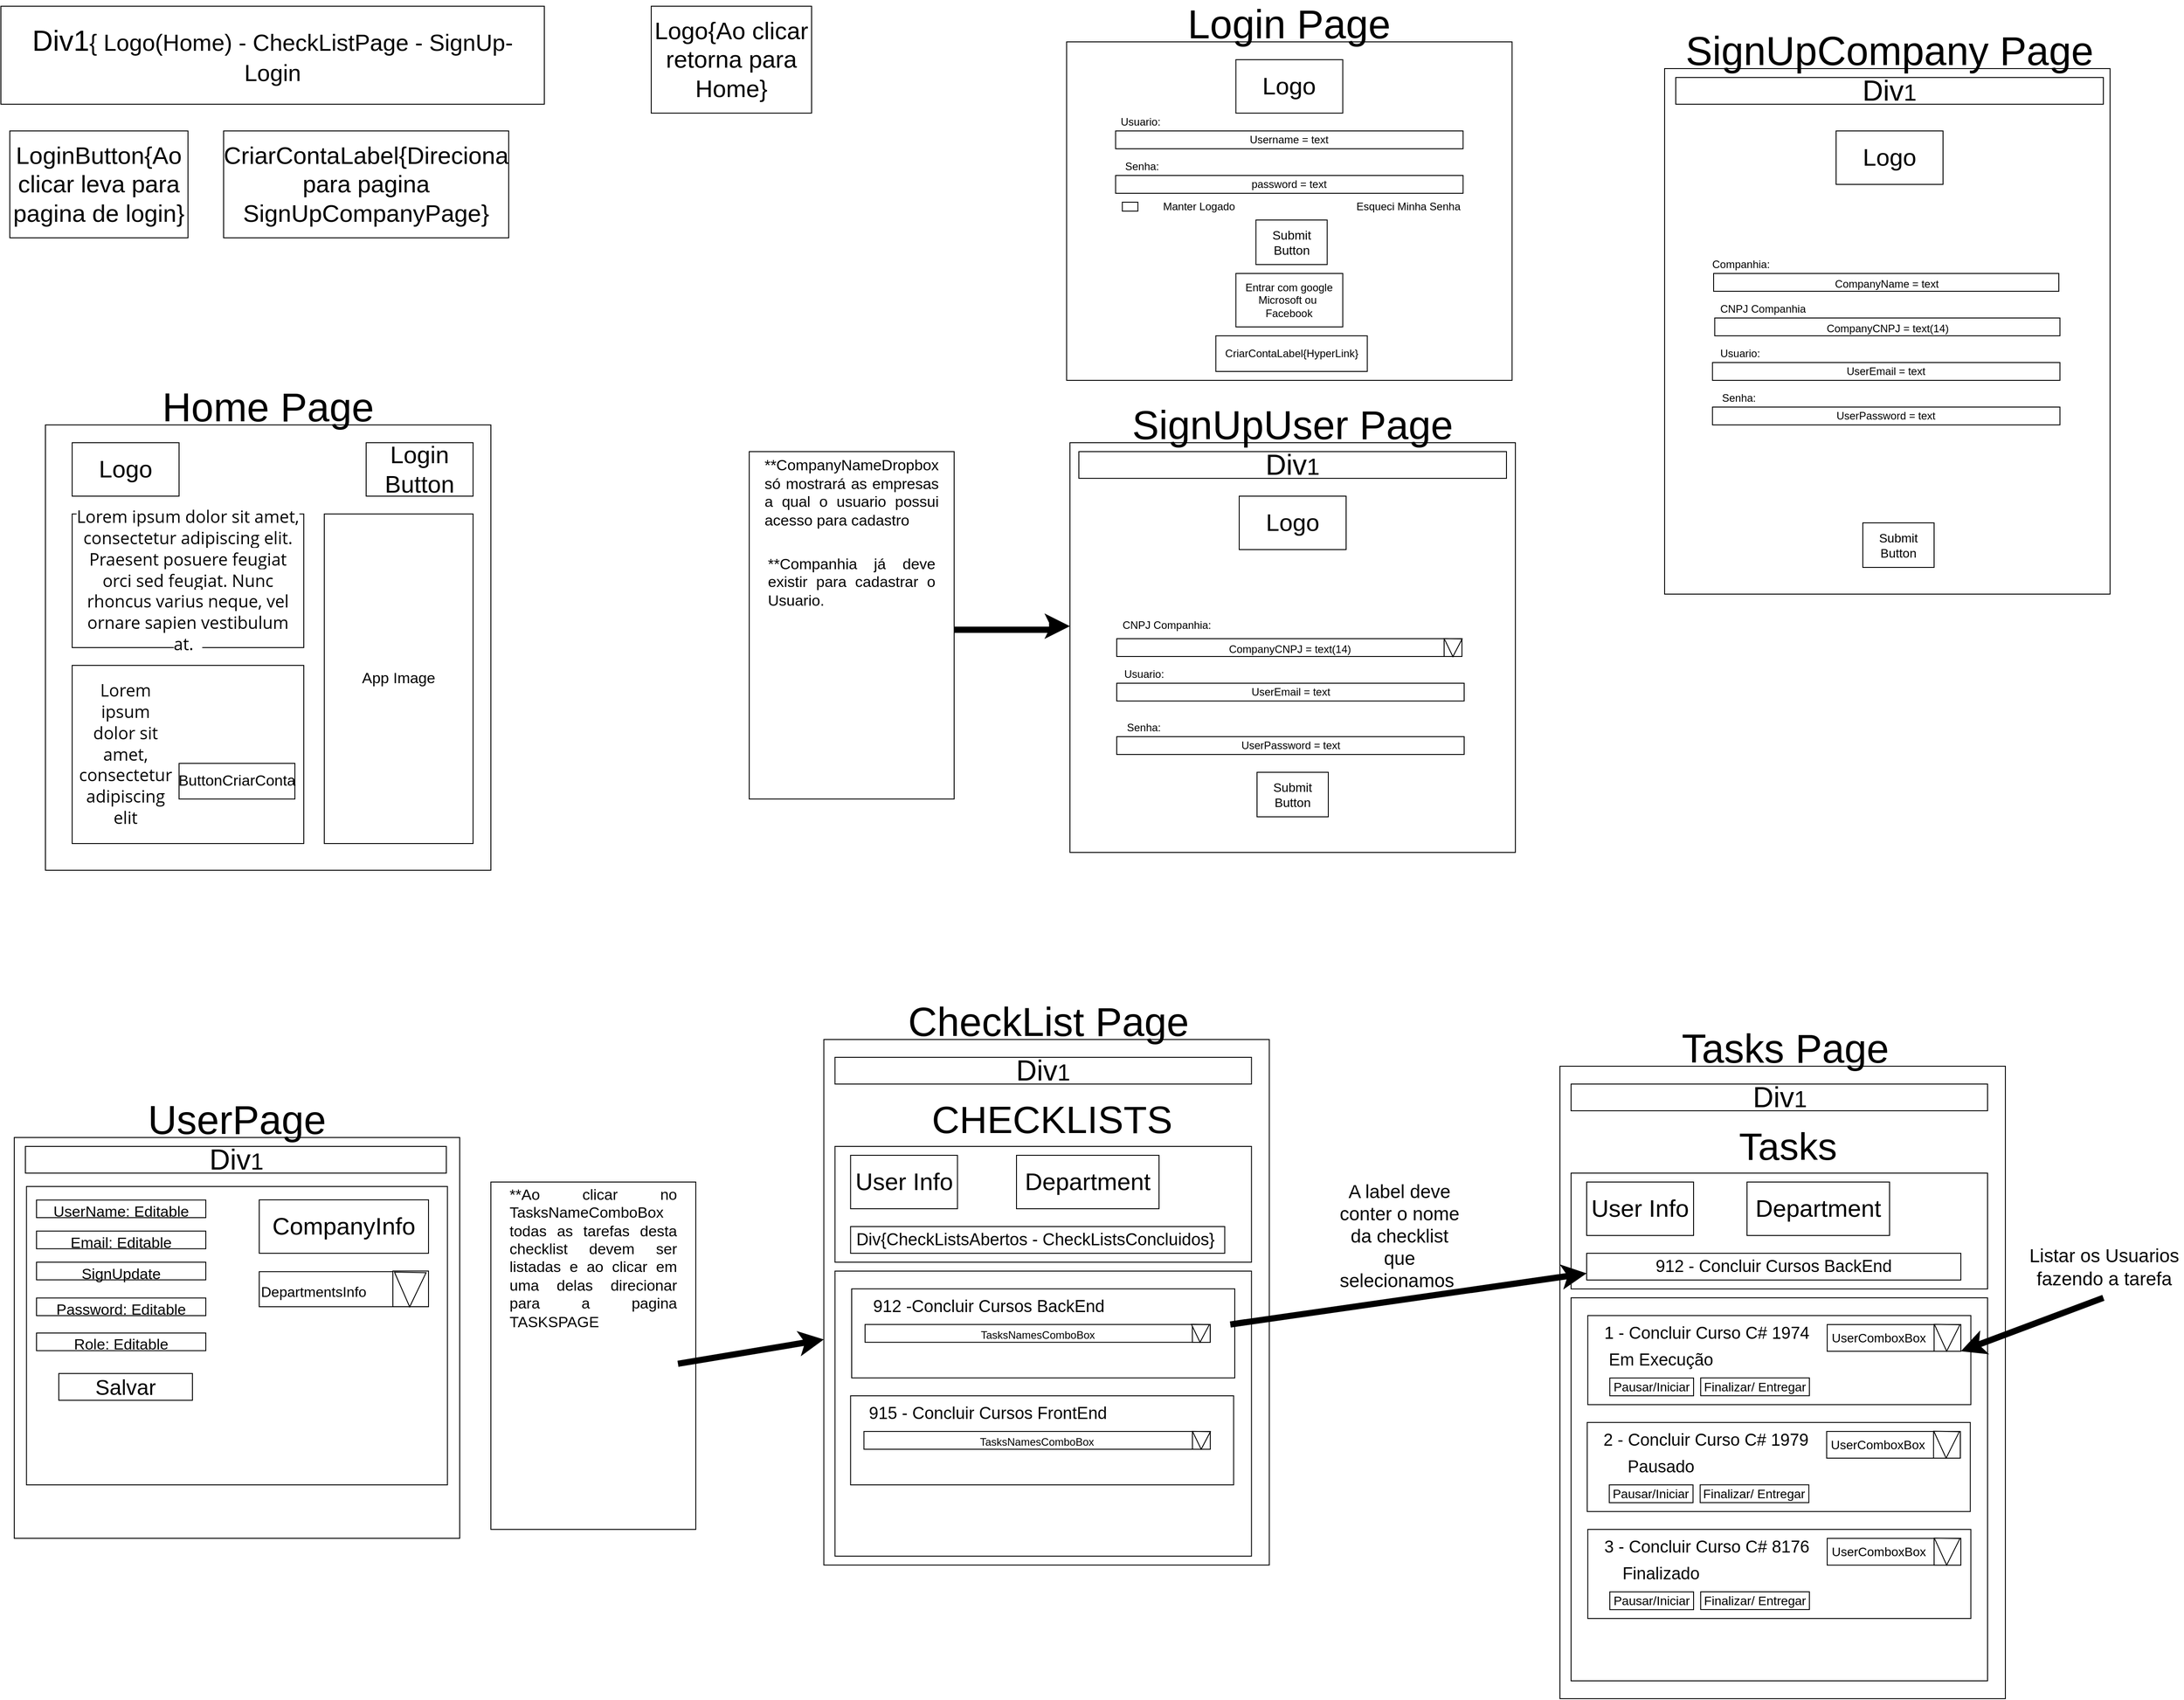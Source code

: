 <mxfile version="14.4.2" type="device"><diagram id="lUwERaKwy7ath9PYGCet" name="Page-1"><mxGraphModel dx="3080" dy="1508" grid="1" gridSize="10" guides="1" tooltips="1" connect="1" arrows="1" fold="1" page="1" pageScale="1" pageWidth="827" pageHeight="1169" math="0" shadow="0"><root><mxCell id="0"/><mxCell id="1" parent="0"/><mxCell id="BvZgS-yYfy_CertjyHbS-66" value="" style="rounded=0;whiteSpace=wrap;html=1;" parent="1" vertex="1"><mxGeometry x="-2400" y="-680" width="500" height="500" as="geometry"/></mxCell><mxCell id="BvZgS-yYfy_CertjyHbS-89" value="" style="rounded=0;whiteSpace=wrap;html=1;fontSize=17;" parent="1" vertex="1"><mxGeometry x="-2370" y="-410" width="260" height="200" as="geometry"/></mxCell><mxCell id="BvZgS-yYfy_CertjyHbS-1" value="" style="rounded=0;whiteSpace=wrap;html=1;" parent="1" vertex="1"><mxGeometry x="-1253.75" y="-1110" width="500" height="380" as="geometry"/></mxCell><mxCell id="BvZgS-yYfy_CertjyHbS-2" value="Login Page" style="text;html=1;strokeColor=none;fillColor=none;align=center;verticalAlign=middle;whiteSpace=wrap;rounded=0;fontSize=45;" parent="1" vertex="1"><mxGeometry x="-1253.75" y="-1140" width="500" height="20" as="geometry"/></mxCell><mxCell id="BvZgS-yYfy_CertjyHbS-4" value="Usuario:&amp;nbsp;" style="text;html=1;strokeColor=none;fillColor=none;align=center;verticalAlign=middle;whiteSpace=wrap;rounded=0;" parent="1" vertex="1"><mxGeometry x="-1198.75" y="-1030" width="60" height="20" as="geometry"/></mxCell><mxCell id="BvZgS-yYfy_CertjyHbS-5" value="Username = text" style="rounded=0;whiteSpace=wrap;html=1;" parent="1" vertex="1"><mxGeometry x="-1198.75" y="-1010" width="390" height="20" as="geometry"/></mxCell><mxCell id="BvZgS-yYfy_CertjyHbS-6" value="Logo" style="rounded=0;whiteSpace=wrap;html=1;fontSize=27;" parent="1" vertex="1"><mxGeometry x="-1063.75" y="-1090" width="120" height="60" as="geometry"/></mxCell><mxCell id="BvZgS-yYfy_CertjyHbS-8" value="Senha:" style="text;html=1;strokeColor=none;fillColor=none;align=center;verticalAlign=middle;whiteSpace=wrap;rounded=0;fontSize=12;" parent="1" vertex="1"><mxGeometry x="-1198.75" y="-980" width="60" height="20" as="geometry"/></mxCell><mxCell id="BvZgS-yYfy_CertjyHbS-9" value="password = text" style="rounded=0;whiteSpace=wrap;html=1;" parent="1" vertex="1"><mxGeometry x="-1198.75" y="-960" width="390" height="20" as="geometry"/></mxCell><mxCell id="BvZgS-yYfy_CertjyHbS-10" value="Submit Button" style="rounded=0;whiteSpace=wrap;html=1;fontSize=14;" parent="1" vertex="1"><mxGeometry x="-1041.25" y="-910" width="80" height="50" as="geometry"/></mxCell><mxCell id="BvZgS-yYfy_CertjyHbS-11" value="" style="rounded=0;whiteSpace=wrap;html=1;" parent="1" vertex="1"><mxGeometry x="-1250" y="-660" width="500" height="460" as="geometry"/></mxCell><mxCell id="BvZgS-yYfy_CertjyHbS-12" value="SignUpUser Page" style="text;html=1;strokeColor=none;fillColor=none;align=center;verticalAlign=middle;whiteSpace=wrap;rounded=0;fontSize=45;" parent="1" vertex="1"><mxGeometry x="-1250" y="-690" width="500" height="20" as="geometry"/></mxCell><mxCell id="BvZgS-yYfy_CertjyHbS-13" value="Usuario:&amp;nbsp;" style="text;html=1;strokeColor=none;fillColor=none;align=center;verticalAlign=middle;whiteSpace=wrap;rounded=0;" parent="1" vertex="1"><mxGeometry x="-1195" y="-410" width="60" height="20" as="geometry"/></mxCell><mxCell id="BvZgS-yYfy_CertjyHbS-14" value="UserEmail = text" style="rounded=0;whiteSpace=wrap;html=1;" parent="1" vertex="1"><mxGeometry x="-1197.5" y="-390" width="390" height="20" as="geometry"/></mxCell><mxCell id="BvZgS-yYfy_CertjyHbS-15" value="Logo" style="rounded=0;whiteSpace=wrap;html=1;fontSize=27;" parent="1" vertex="1"><mxGeometry x="-1060" y="-600" width="120" height="60" as="geometry"/></mxCell><mxCell id="BvZgS-yYfy_CertjyHbS-17" value="Senha:" style="text;html=1;strokeColor=none;fillColor=none;align=center;verticalAlign=middle;whiteSpace=wrap;rounded=0;" parent="1" vertex="1"><mxGeometry x="-1197.5" y="-350" width="60" height="20" as="geometry"/></mxCell><mxCell id="BvZgS-yYfy_CertjyHbS-18" value="UserPassword = text" style="rounded=0;whiteSpace=wrap;html=1;" parent="1" vertex="1"><mxGeometry x="-1197.5" y="-330" width="390" height="20" as="geometry"/></mxCell><mxCell id="BvZgS-yYfy_CertjyHbS-19" value="Submit Button" style="rounded=0;whiteSpace=wrap;html=1;fontSize=14;" parent="1" vertex="1"><mxGeometry x="-1040" y="-290" width="80" height="50" as="geometry"/></mxCell><mxCell id="BvZgS-yYfy_CertjyHbS-21" value="&lt;font style=&quot;font-size: 12px&quot;&gt;CompanyCNPJ = text(14)&lt;/font&gt;" style="rounded=0;whiteSpace=wrap;html=1;fontSize=45;spacingBottom=20;" parent="1" vertex="1"><mxGeometry x="-1197.5" y="-440" width="387.5" height="20" as="geometry"/></mxCell><mxCell id="BvZgS-yYfy_CertjyHbS-23" value="" style="whiteSpace=wrap;html=1;aspect=fixed;fontSize=45;" parent="1" vertex="1"><mxGeometry x="-830" y="-440" width="20" height="20" as="geometry"/></mxCell><mxCell id="BvZgS-yYfy_CertjyHbS-22" value="" style="triangle;whiteSpace=wrap;html=1;fontSize=45;rotation=91;" parent="1" vertex="1"><mxGeometry x="-830" y="-440" width="20" height="20.17" as="geometry"/></mxCell><mxCell id="BvZgS-yYfy_CertjyHbS-28" value="CNPJ Companhia:&amp;nbsp;" style="text;html=1;strokeColor=none;fillColor=none;align=center;verticalAlign=middle;whiteSpace=wrap;rounded=0;" parent="1" vertex="1"><mxGeometry x="-1197.5" y="-465" width="115" height="20" as="geometry"/></mxCell><mxCell id="BvZgS-yYfy_CertjyHbS-30" style="edgeStyle=orthogonalEdgeStyle;rounded=0;orthogonalLoop=1;jettySize=auto;html=1;fontSize=45;strokeWidth=7;" parent="1" source="BvZgS-yYfy_CertjyHbS-29" target="BvZgS-yYfy_CertjyHbS-11" edge="1"><mxGeometry relative="1" as="geometry"><mxPoint x="-1252" y="-454" as="targetPoint"/><Array as="points"><mxPoint x="-1270" y="-450"/><mxPoint x="-1270" y="-454"/></Array></mxGeometry></mxCell><mxCell id="BvZgS-yYfy_CertjyHbS-29" value="" style="rounded=0;whiteSpace=wrap;html=1;fontSize=45;" parent="1" vertex="1"><mxGeometry x="-1610" y="-650" width="230" height="390" as="geometry"/></mxCell><mxCell id="BvZgS-yYfy_CertjyHbS-31" value="&lt;div style=&quot;text-align: justify ; font-size: 17px&quot;&gt;&lt;span style=&quot;font-size: 17px&quot;&gt;**CompanyNameDropbox só mostrará as empresas a qual o usuario possui acesso para cadastro&lt;/span&gt;&lt;/div&gt;" style="text;html=1;strokeColor=none;fillColor=none;align=center;verticalAlign=bottom;whiteSpace=wrap;rounded=0;fontSize=17;labelPosition=center;verticalLabelPosition=top;spacingLeft=0;spacingRight=0;spacingBottom=0;" parent="1" vertex="1"><mxGeometry x="-1590" y="-560" width="190" height="100" as="geometry"/></mxCell><mxCell id="BvZgS-yYfy_CertjyHbS-32" value="" style="rounded=0;whiteSpace=wrap;html=1;" parent="1" vertex="1"><mxGeometry x="-582.5" y="-1080" width="500" height="590" as="geometry"/></mxCell><mxCell id="BvZgS-yYfy_CertjyHbS-33" value="SignUpCompany Page" style="text;html=1;strokeColor=none;fillColor=none;align=center;verticalAlign=middle;whiteSpace=wrap;rounded=0;fontSize=45;" parent="1" vertex="1"><mxGeometry x="-580" y="-1110" width="500" height="20" as="geometry"/></mxCell><mxCell id="BvZgS-yYfy_CertjyHbS-34" value="Usuario:&amp;nbsp;" style="text;html=1;strokeColor=none;fillColor=none;align=center;verticalAlign=middle;whiteSpace=wrap;rounded=0;" parent="1" vertex="1"><mxGeometry x="-526.25" y="-770" width="60" height="20" as="geometry"/></mxCell><mxCell id="BvZgS-yYfy_CertjyHbS-35" value="UserEmail = text" style="rounded=0;whiteSpace=wrap;html=1;" parent="1" vertex="1"><mxGeometry x="-528.75" y="-750" width="390" height="20" as="geometry"/></mxCell><mxCell id="BvZgS-yYfy_CertjyHbS-36" value="Logo" style="rounded=0;whiteSpace=wrap;html=1;fontSize=27;" parent="1" vertex="1"><mxGeometry x="-390" y="-1010" width="120" height="60" as="geometry"/></mxCell><mxCell id="BvZgS-yYfy_CertjyHbS-38" value="Senha:" style="text;html=1;strokeColor=none;fillColor=none;align=center;verticalAlign=middle;whiteSpace=wrap;rounded=0;" parent="1" vertex="1"><mxGeometry x="-528.75" y="-720" width="60" height="20" as="geometry"/></mxCell><mxCell id="BvZgS-yYfy_CertjyHbS-39" value="UserPassword = text" style="rounded=0;whiteSpace=wrap;html=1;" parent="1" vertex="1"><mxGeometry x="-528.75" y="-700" width="390" height="20" as="geometry"/></mxCell><mxCell id="BvZgS-yYfy_CertjyHbS-40" value="Submit Button" style="rounded=0;whiteSpace=wrap;html=1;fontSize=14;" parent="1" vertex="1"><mxGeometry x="-360" y="-570" width="80" height="50" as="geometry"/></mxCell><mxCell id="BvZgS-yYfy_CertjyHbS-41" value="&lt;font style=&quot;font-size: 12px&quot;&gt;CompanyName = text&lt;/font&gt;" style="rounded=0;whiteSpace=wrap;html=1;fontSize=45;spacingBottom=20;" parent="1" vertex="1"><mxGeometry x="-527.5" y="-850" width="387.5" height="20" as="geometry"/></mxCell><mxCell id="BvZgS-yYfy_CertjyHbS-44" value="Companhia:&amp;nbsp;" style="text;html=1;strokeColor=none;fillColor=none;align=center;verticalAlign=middle;whiteSpace=wrap;rounded=0;" parent="1" vertex="1"><mxGeometry x="-525" y="-870" width="60" height="20" as="geometry"/></mxCell><mxCell id="BvZgS-yYfy_CertjyHbS-45" value="&lt;div style=&quot;text-align: justify ; font-size: 17px&quot;&gt;&lt;span style=&quot;font-size: 17px&quot;&gt;**Companhia já deve existir para cadastrar o Usuario.&lt;/span&gt;&lt;/div&gt;" style="text;html=1;strokeColor=none;fillColor=none;align=center;verticalAlign=bottom;whiteSpace=wrap;rounded=0;fontSize=17;labelPosition=center;verticalLabelPosition=top;spacingLeft=0;spacingRight=0;spacingBottom=0;" parent="1" vertex="1"><mxGeometry x="-1590" y="-470" width="190" height="100" as="geometry"/></mxCell><mxCell id="BvZgS-yYfy_CertjyHbS-46" value="&lt;font style=&quot;font-size: 32px&quot;&gt;Div1&lt;/font&gt;&lt;font style=&quot;font-size: 26px&quot;&gt;{ Logo(Home) - CheckListPage - SignUp- Login&lt;/font&gt;" style="rounded=0;whiteSpace=wrap;html=1;fontSize=27;" parent="1" vertex="1"><mxGeometry x="-2450" y="-1150" width="610" height="110" as="geometry"/></mxCell><mxCell id="BvZgS-yYfy_CertjyHbS-47" value="&lt;font style=&quot;font-size: 12px&quot;&gt;CompanyCNPJ = text(14)&lt;/font&gt;" style="rounded=0;whiteSpace=wrap;html=1;fontSize=45;spacingBottom=20;" parent="1" vertex="1"><mxGeometry x="-526.25" y="-800" width="387.5" height="20" as="geometry"/></mxCell><mxCell id="BvZgS-yYfy_CertjyHbS-48" value="CNPJ Companhia" style="text;html=1;strokeColor=none;fillColor=none;align=center;verticalAlign=middle;whiteSpace=wrap;rounded=0;" parent="1" vertex="1"><mxGeometry x="-523.75" y="-820" width="103.75" height="20" as="geometry"/></mxCell><mxCell id="BvZgS-yYfy_CertjyHbS-50" value="" style="rounded=0;whiteSpace=wrap;html=1;" parent="1" vertex="1"><mxGeometry x="-1526.25" y="10" width="500" height="590" as="geometry"/></mxCell><mxCell id="BvZgS-yYfy_CertjyHbS-51" value="CheckList Page" style="text;html=1;strokeColor=none;fillColor=none;align=center;verticalAlign=middle;whiteSpace=wrap;rounded=0;fontSize=45;" parent="1" vertex="1"><mxGeometry x="-1523.75" y="-20" width="500" height="20" as="geometry"/></mxCell><mxCell id="BvZgS-yYfy_CertjyHbS-55" value="&lt;font style=&quot;font-size: 32px&quot;&gt;Div&lt;/font&gt;&lt;font style=&quot;font-size: 26px&quot;&gt;1&lt;/font&gt;" style="rounded=0;whiteSpace=wrap;html=1;fontSize=27;" parent="1" vertex="1"><mxGeometry x="-1513.75" y="30" width="467.5" height="30" as="geometry"/></mxCell><mxCell id="BvZgS-yYfy_CertjyHbS-63" value="&lt;font style=&quot;font-size: 32px&quot;&gt;Div&lt;/font&gt;&lt;font style=&quot;font-size: 26px&quot;&gt;1&lt;/font&gt;" style="rounded=0;whiteSpace=wrap;html=1;fontSize=27;" parent="1" vertex="1"><mxGeometry x="-1240" y="-650" width="480" height="30" as="geometry"/></mxCell><mxCell id="BvZgS-yYfy_CertjyHbS-64" value="&lt;font style=&quot;font-size: 32px&quot;&gt;Div&lt;/font&gt;&lt;font style=&quot;font-size: 26px&quot;&gt;1&lt;/font&gt;" style="rounded=0;whiteSpace=wrap;html=1;fontSize=27;" parent="1" vertex="1"><mxGeometry x="-570" y="-1070" width="480" height="30" as="geometry"/></mxCell><mxCell id="BvZgS-yYfy_CertjyHbS-65" value="Logo{Ao clicar retorna para Home}" style="rounded=0;whiteSpace=wrap;html=1;fontSize=27;" parent="1" vertex="1"><mxGeometry x="-1720" y="-1150" width="180" height="120" as="geometry"/></mxCell><mxCell id="BvZgS-yYfy_CertjyHbS-67" value="Home Page" style="text;html=1;strokeColor=none;fillColor=none;align=center;verticalAlign=middle;whiteSpace=wrap;rounded=0;fontSize=45;" parent="1" vertex="1"><mxGeometry x="-2400" y="-710" width="500" height="20" as="geometry"/></mxCell><mxCell id="BvZgS-yYfy_CertjyHbS-70" value="Logo" style="rounded=0;whiteSpace=wrap;html=1;fontSize=27;" parent="1" vertex="1"><mxGeometry x="-2370" y="-660" width="120" height="60" as="geometry"/></mxCell><mxCell id="BvZgS-yYfy_CertjyHbS-74" value="Login Button" style="rounded=0;whiteSpace=wrap;html=1;fontSize=27;" parent="1" vertex="1"><mxGeometry x="-2040" y="-660" width="120" height="60" as="geometry"/></mxCell><mxCell id="BvZgS-yYfy_CertjyHbS-75" value="LoginButton{Ao clicar leva para pagina de login}" style="rounded=0;whiteSpace=wrap;html=1;fontSize=27;" parent="1" vertex="1"><mxGeometry x="-2440" y="-1010" width="200" height="120" as="geometry"/></mxCell><mxCell id="BvZgS-yYfy_CertjyHbS-77" value="" style="rounded=0;whiteSpace=wrap;html=1;fontSize=17;" parent="1" vertex="1"><mxGeometry x="-1191.25" y="-930" width="17.5" height="10" as="geometry"/></mxCell><mxCell id="BvZgS-yYfy_CertjyHbS-78" value="Manter Logado" style="text;html=1;strokeColor=none;fillColor=none;align=center;verticalAlign=middle;whiteSpace=wrap;rounded=0;fontSize=12;" parent="1" vertex="1"><mxGeometry x="-1168.75" y="-935" width="127.5" height="20" as="geometry"/></mxCell><mxCell id="BvZgS-yYfy_CertjyHbS-79" value="Esqueci Minha Senha" style="text;html=1;strokeColor=none;fillColor=none;align=center;verticalAlign=middle;whiteSpace=wrap;rounded=0;fontSize=12;" parent="1" vertex="1"><mxGeometry x="-933.75" y="-935" width="127.5" height="20" as="geometry"/></mxCell><mxCell id="BvZgS-yYfy_CertjyHbS-82" value="Entrar com google&lt;br&gt;Microsoft ou&amp;nbsp;&lt;br&gt;Facebook" style="rounded=0;whiteSpace=wrap;html=1;fontSize=12;" parent="1" vertex="1"><mxGeometry x="-1063.75" y="-850" width="120" height="60" as="geometry"/></mxCell><mxCell id="BvZgS-yYfy_CertjyHbS-84" value="CriarContaLabel{Direciona para pagina SignUpCompanyPage}" style="rounded=0;whiteSpace=wrap;html=1;fontSize=27;" parent="1" vertex="1"><mxGeometry x="-2200" y="-1010" width="320" height="120" as="geometry"/></mxCell><mxCell id="BvZgS-yYfy_CertjyHbS-85" value="CriarContaLabel{HyperLink}" style="rounded=0;whiteSpace=wrap;html=1;fontSize=12;" parent="1" vertex="1"><mxGeometry x="-1086.25" y="-780" width="170" height="40" as="geometry"/></mxCell><mxCell id="BvZgS-yYfy_CertjyHbS-86" value="ButtonCriarConta" style="rounded=0;whiteSpace=wrap;html=1;fontSize=17;" parent="1" vertex="1"><mxGeometry x="-2250" y="-300.0" width="130" height="40" as="geometry"/></mxCell><mxCell id="BvZgS-yYfy_CertjyHbS-87" value="&lt;span style=&quot;font-family: &amp;quot;open sans&amp;quot;, arial, sans-serif; font-size: 19px; text-align: justify; background-color: rgb(255, 255, 255);&quot;&gt;Lorem ipsum dolor sit amet, consectetur adipiscing elit. Praesent posuere feugiat orci sed feugiat. Nunc rhoncus varius neque, vel ornare sapien vestibulum at.&amp;nbsp;&amp;nbsp;&lt;/span&gt;" style="rounded=0;whiteSpace=wrap;html=1;fontSize=19;" parent="1" vertex="1"><mxGeometry x="-2370" y="-580" width="260" height="150" as="geometry"/></mxCell><mxCell id="BvZgS-yYfy_CertjyHbS-88" value="App Image" style="rounded=0;whiteSpace=wrap;html=1;fontSize=17;" parent="1" vertex="1"><mxGeometry x="-2087" y="-580" width="167" height="370" as="geometry"/></mxCell><mxCell id="BvZgS-yYfy_CertjyHbS-90" value="&lt;span style=&quot;font-family: &amp;quot;open sans&amp;quot;, arial, sans-serif; font-size: 19px; text-align: justify; background-color: rgb(255, 255, 255);&quot;&gt;Lorem ipsum dolor sit amet, consectetur adipiscing elit&lt;/span&gt;" style="text;html=1;strokeColor=none;fillColor=none;align=center;verticalAlign=middle;whiteSpace=wrap;rounded=0;fontSize=19;" parent="1" vertex="1"><mxGeometry x="-2360" y="-400" width="100" height="180" as="geometry"/></mxCell><mxCell id="BvZgS-yYfy_CertjyHbS-59" value="" style="rounded=0;whiteSpace=wrap;html=1;fontSize=45;spacingBottom=20;" parent="1" vertex="1"><mxGeometry x="-1513.75" y="130" width="467.5" height="130" as="geometry"/></mxCell><mxCell id="BvZgS-yYfy_CertjyHbS-54" value="User Info" style="rounded=0;whiteSpace=wrap;html=1;fontSize=27;" parent="1" vertex="1"><mxGeometry x="-1496.25" y="140" width="120" height="60" as="geometry"/></mxCell><mxCell id="BvZgS-yYfy_CertjyHbS-91" value="Div{CheckListsAbertos&amp;nbsp;- CheckListsConcluidos}&amp;nbsp;" style="rounded=0;whiteSpace=wrap;html=1;fontSize=19;" parent="1" vertex="1"><mxGeometry x="-1496.25" y="220" width="420" height="30" as="geometry"/></mxCell><mxCell id="BvZgS-yYfy_CertjyHbS-92" value="" style="rounded=0;whiteSpace=wrap;html=1;fontSize=19;" parent="1" vertex="1"><mxGeometry x="-1513.75" y="270" width="467.5" height="320" as="geometry"/></mxCell><mxCell id="BvZgS-yYfy_CertjyHbS-93" value="" style="rounded=0;whiteSpace=wrap;html=1;fontSize=19;" parent="1" vertex="1"><mxGeometry x="-1495" y="289.91" width="430" height="100" as="geometry"/></mxCell><mxCell id="BvZgS-yYfy_CertjyHbS-95" value="912 -Concluir Cursos BackEnd" style="text;html=1;strokeColor=none;fillColor=none;align=center;verticalAlign=middle;whiteSpace=wrap;rounded=0;fontSize=19;" parent="1" vertex="1"><mxGeometry x="-1486.25" y="300" width="290" height="20" as="geometry"/></mxCell><mxCell id="BvZgS-yYfy_CertjyHbS-97" value="&lt;font style=&quot;font-size: 12px&quot;&gt;TasksNamesComboBox&lt;/font&gt;" style="rounded=0;whiteSpace=wrap;html=1;fontSize=45;spacingBottom=20;" parent="1" vertex="1"><mxGeometry x="-1480" y="329.91" width="387.5" height="20" as="geometry"/></mxCell><mxCell id="BvZgS-yYfy_CertjyHbS-98" value="" style="whiteSpace=wrap;html=1;aspect=fixed;fontSize=45;" parent="1" vertex="1"><mxGeometry x="-1112.59" y="329.99" width="20" height="20" as="geometry"/></mxCell><mxCell id="BvZgS-yYfy_CertjyHbS-99" value="" style="triangle;whiteSpace=wrap;html=1;fontSize=45;rotation=91;" parent="1" vertex="1"><mxGeometry x="-1113.75" y="329.91" width="19.91" height="20.08" as="geometry"/></mxCell><mxCell id="BvZgS-yYfy_CertjyHbS-104" value="" style="rounded=0;whiteSpace=wrap;html=1;fontSize=19;" parent="1" vertex="1"><mxGeometry x="-1496.25" y="410" width="430" height="100" as="geometry"/></mxCell><mxCell id="BvZgS-yYfy_CertjyHbS-105" value="915 - Concluir Cursos FrontEnd" style="text;html=1;strokeColor=none;fillColor=none;align=center;verticalAlign=middle;whiteSpace=wrap;rounded=0;fontSize=19;" parent="1" vertex="1"><mxGeometry x="-1487.5" y="420.09" width="290" height="20" as="geometry"/></mxCell><mxCell id="BvZgS-yYfy_CertjyHbS-106" value="&lt;font style=&quot;font-size: 12px&quot;&gt;TasksNamesComboBox&lt;/font&gt;" style="rounded=0;whiteSpace=wrap;html=1;fontSize=45;spacingBottom=20;" parent="1" vertex="1"><mxGeometry x="-1481.25" y="450" width="387.5" height="20" as="geometry"/></mxCell><mxCell id="BvZgS-yYfy_CertjyHbS-109" value="" style="whiteSpace=wrap;html=1;aspect=fixed;fontSize=45;" parent="1" vertex="1"><mxGeometry x="-1112.5" y="450" width="20" height="20" as="geometry"/></mxCell><mxCell id="BvZgS-yYfy_CertjyHbS-110" value="" style="triangle;whiteSpace=wrap;html=1;fontSize=45;rotation=91;" parent="1" vertex="1"><mxGeometry x="-1112.5" y="450" width="19.91" height="20.08" as="geometry"/></mxCell><mxCell id="BvZgS-yYfy_CertjyHbS-112" value="" style="rounded=0;whiteSpace=wrap;html=1;fontSize=45;" parent="1" vertex="1"><mxGeometry x="-1900" y="170" width="230" height="390" as="geometry"/></mxCell><mxCell id="BvZgS-yYfy_CertjyHbS-117" style="rounded=0;orthogonalLoop=1;jettySize=auto;html=1;strokeWidth=7;fontSize=19;" parent="1" source="BvZgS-yYfy_CertjyHbS-113" target="BvZgS-yYfy_CertjyHbS-50" edge="1"><mxGeometry relative="1" as="geometry"/></mxCell><mxCell id="BvZgS-yYfy_CertjyHbS-113" value="&lt;div style=&quot;text-align: justify ; font-size: 17px&quot;&gt;&lt;span style=&quot;font-size: 17px&quot;&gt;**Ao clicar no TasksNameComboBox todas as tarefas desta checklist devem ser listadas e ao clicar em uma delas direcionar para a pagina TASKSPAGE&lt;/span&gt;&lt;/div&gt;" style="text;html=1;strokeColor=none;fillColor=none;align=center;verticalAlign=bottom;whiteSpace=wrap;rounded=0;fontSize=17;labelPosition=center;verticalLabelPosition=top;spacingLeft=0;spacingRight=0;spacingBottom=0;" parent="1" vertex="1"><mxGeometry x="-1880" y="339.91" width="190" height="100" as="geometry"/></mxCell><mxCell id="BvZgS-yYfy_CertjyHbS-136" value="CHECKLISTS" style="text;html=1;strokeColor=none;fillColor=none;align=center;verticalAlign=middle;whiteSpace=wrap;rounded=0;fontSize=43;" parent="1" vertex="1"><mxGeometry x="-1400" y="80" width="260" height="40" as="geometry"/></mxCell><mxCell id="BvZgS-yYfy_CertjyHbS-137" value="" style="rounded=0;whiteSpace=wrap;html=1;" parent="1" vertex="1"><mxGeometry x="-700" y="40" width="500" height="710" as="geometry"/></mxCell><mxCell id="BvZgS-yYfy_CertjyHbS-138" value="Tasks Page" style="text;html=1;strokeColor=none;fillColor=none;align=center;verticalAlign=middle;whiteSpace=wrap;rounded=0;fontSize=45;" parent="1" vertex="1"><mxGeometry x="-697.5" y="10" width="500" height="20" as="geometry"/></mxCell><mxCell id="BvZgS-yYfy_CertjyHbS-139" value="&lt;font style=&quot;font-size: 32px&quot;&gt;Div&lt;/font&gt;&lt;font style=&quot;font-size: 26px&quot;&gt;1&lt;/font&gt;" style="rounded=0;whiteSpace=wrap;html=1;fontSize=27;" parent="1" vertex="1"><mxGeometry x="-687.5" y="60" width="467.5" height="30" as="geometry"/></mxCell><mxCell id="BvZgS-yYfy_CertjyHbS-140" value="" style="rounded=0;whiteSpace=wrap;html=1;fontSize=45;spacingBottom=20;" parent="1" vertex="1"><mxGeometry x="-687.5" y="160" width="467.5" height="130" as="geometry"/></mxCell><mxCell id="BvZgS-yYfy_CertjyHbS-141" value="User Info" style="rounded=0;whiteSpace=wrap;html=1;fontSize=27;" parent="1" vertex="1"><mxGeometry x="-670" y="170" width="120" height="60" as="geometry"/></mxCell><mxCell id="BvZgS-yYfy_CertjyHbS-142" value="912 - Concluir Cursos BackEnd" style="rounded=0;whiteSpace=wrap;html=1;fontSize=19;" parent="1" vertex="1"><mxGeometry x="-670" y="250" width="420" height="30" as="geometry"/></mxCell><mxCell id="BvZgS-yYfy_CertjyHbS-143" value="" style="rounded=0;whiteSpace=wrap;html=1;fontSize=19;" parent="1" vertex="1"><mxGeometry x="-687.5" y="300" width="467.5" height="430" as="geometry"/></mxCell><mxCell id="BvZgS-yYfy_CertjyHbS-144" value="" style="rounded=0;whiteSpace=wrap;html=1;fontSize=19;" parent="1" vertex="1"><mxGeometry x="-668.75" y="319.91" width="430" height="100" as="geometry"/></mxCell><mxCell id="BvZgS-yYfy_CertjyHbS-145" value="1 - Concluir Curso C# 1974" style="text;html=1;strokeColor=none;fillColor=none;align=center;verticalAlign=middle;whiteSpace=wrap;rounded=0;fontSize=19;" parent="1" vertex="1"><mxGeometry x="-680" y="329.99" width="290" height="20" as="geometry"/></mxCell><mxCell id="BvZgS-yYfy_CertjyHbS-154" value="Tasks" style="text;html=1;strokeColor=none;fillColor=none;align=center;verticalAlign=middle;whiteSpace=wrap;rounded=0;fontSize=43;" parent="1" vertex="1"><mxGeometry x="-573.75" y="110" width="260" height="40" as="geometry"/></mxCell><mxCell id="BvZgS-yYfy_CertjyHbS-156" value="Em Execução" style="text;html=1;strokeColor=none;fillColor=none;align=center;verticalAlign=middle;whiteSpace=wrap;rounded=0;fontSize=19;" parent="1" vertex="1"><mxGeometry x="-648.75" y="359.91" width="125" height="20" as="geometry"/></mxCell><mxCell id="BvZgS-yYfy_CertjyHbS-157" value="Pausar/Iniciar" style="rounded=0;whiteSpace=wrap;html=1;fontSize=14;" parent="1" vertex="1"><mxGeometry x="-644" y="390" width="94" height="20" as="geometry"/></mxCell><mxCell id="BvZgS-yYfy_CertjyHbS-158" value="Finalizar/ Entregar" style="rounded=0;whiteSpace=wrap;html=1;fontSize=14;" parent="1" vertex="1"><mxGeometry x="-542" y="389.91" width="122" height="20" as="geometry"/></mxCell><mxCell id="BvZgS-yYfy_CertjyHbS-160" value="Department" style="rounded=0;whiteSpace=wrap;html=1;fontSize=27;" parent="1" vertex="1"><mxGeometry x="-1310" y="140" width="160" height="60" as="geometry"/></mxCell><mxCell id="BvZgS-yYfy_CertjyHbS-161" value="Department" style="rounded=0;whiteSpace=wrap;html=1;fontSize=27;" parent="1" vertex="1"><mxGeometry x="-490" y="170" width="160" height="60" as="geometry"/></mxCell><mxCell id="BvZgS-yYfy_CertjyHbS-162" value="UserComboxBox" style="rounded=0;whiteSpace=wrap;html=1;fontSize=14;spacingLeft=-34;labelPosition=center;verticalLabelPosition=middle;align=center;verticalAlign=middle;" parent="1" vertex="1"><mxGeometry x="-400" y="329.99" width="150" height="30.01" as="geometry"/></mxCell><mxCell id="BvZgS-yYfy_CertjyHbS-163" value="" style="whiteSpace=wrap;html=1;aspect=fixed;fontSize=45;" parent="1" vertex="1"><mxGeometry x="-280" y="329.99" width="30.01" height="30.01" as="geometry"/></mxCell><mxCell id="BvZgS-yYfy_CertjyHbS-164" value="" style="triangle;whiteSpace=wrap;html=1;fontSize=45;rotation=91;" parent="1" vertex="1"><mxGeometry x="-280.66" y="330.63" width="30.05" height="28.7" as="geometry"/></mxCell><mxCell id="BvZgS-yYfy_CertjyHbS-165" value="" style="endArrow=classic;html=1;strokeWidth=7;fontSize=14;entryX=1;entryY=1;entryDx=0;entryDy=0;" parent="1" target="BvZgS-yYfy_CertjyHbS-163" edge="1"><mxGeometry width="50" height="50" relative="1" as="geometry"><mxPoint x="-90" y="300" as="sourcePoint"/><mxPoint x="-90" y="300" as="targetPoint"/></mxGeometry></mxCell><mxCell id="BvZgS-yYfy_CertjyHbS-166" value="Listar os Usuarios fazendo a tarefa" style="text;html=1;strokeColor=none;fillColor=none;align=center;verticalAlign=middle;whiteSpace=wrap;rounded=0;fontSize=21;" parent="1" vertex="1"><mxGeometry x="-178" y="232.5" width="177.5" height="65" as="geometry"/></mxCell><mxCell id="BvZgS-yYfy_CertjyHbS-167" value="" style="rounded=0;whiteSpace=wrap;html=1;fontSize=19;" parent="1" vertex="1"><mxGeometry x="-669.37" y="439.91" width="430" height="100" as="geometry"/></mxCell><mxCell id="BvZgS-yYfy_CertjyHbS-168" value="2 - Concluir Curso C# 1979" style="text;html=1;strokeColor=none;fillColor=none;align=center;verticalAlign=middle;whiteSpace=wrap;rounded=0;fontSize=19;" parent="1" vertex="1"><mxGeometry x="-680.62" y="449.99" width="290" height="20" as="geometry"/></mxCell><mxCell id="BvZgS-yYfy_CertjyHbS-170" value="Pausado" style="text;html=1;strokeColor=none;fillColor=none;align=center;verticalAlign=middle;whiteSpace=wrap;rounded=0;fontSize=19;" parent="1" vertex="1"><mxGeometry x="-648.75" y="479.91" width="125" height="20" as="geometry"/></mxCell><mxCell id="BvZgS-yYfy_CertjyHbS-171" value="Pausar/Iniciar" style="rounded=0;whiteSpace=wrap;html=1;fontSize=14;" parent="1" vertex="1"><mxGeometry x="-644.62" y="510" width="94" height="20" as="geometry"/></mxCell><mxCell id="BvZgS-yYfy_CertjyHbS-172" value="Finalizar/ Entregar" style="rounded=0;whiteSpace=wrap;html=1;fontSize=14;" parent="1" vertex="1"><mxGeometry x="-542.62" y="509.91" width="122" height="20" as="geometry"/></mxCell><mxCell id="BvZgS-yYfy_CertjyHbS-173" value="UserComboxBox" style="rounded=0;whiteSpace=wrap;html=1;fontSize=14;spacingLeft=-34;labelPosition=center;verticalLabelPosition=middle;align=center;verticalAlign=middle;" parent="1" vertex="1"><mxGeometry x="-400.62" y="449.99" width="150" height="30.01" as="geometry"/></mxCell><mxCell id="BvZgS-yYfy_CertjyHbS-174" value="" style="whiteSpace=wrap;html=1;aspect=fixed;fontSize=45;" parent="1" vertex="1"><mxGeometry x="-280.62" y="449.99" width="30.01" height="30.01" as="geometry"/></mxCell><mxCell id="BvZgS-yYfy_CertjyHbS-175" value="" style="triangle;whiteSpace=wrap;html=1;fontSize=45;rotation=91;" parent="1" vertex="1"><mxGeometry x="-281.28" y="450.63" width="30.05" height="28.7" as="geometry"/></mxCell><mxCell id="BvZgS-yYfy_CertjyHbS-177" value="" style="rounded=0;whiteSpace=wrap;html=1;fontSize=19;" parent="1" vertex="1"><mxGeometry x="-668.75" y="560" width="430" height="100" as="geometry"/></mxCell><mxCell id="BvZgS-yYfy_CertjyHbS-178" value="3 - Concluir Curso C# 8176" style="text;html=1;strokeColor=none;fillColor=none;align=center;verticalAlign=middle;whiteSpace=wrap;rounded=0;fontSize=19;" parent="1" vertex="1"><mxGeometry x="-680" y="570.08" width="290" height="20" as="geometry"/></mxCell><mxCell id="BvZgS-yYfy_CertjyHbS-180" value="Finalizado" style="text;html=1;strokeColor=none;fillColor=none;align=center;verticalAlign=middle;whiteSpace=wrap;rounded=0;fontSize=19;" parent="1" vertex="1"><mxGeometry x="-648.75" y="600.09" width="125" height="20" as="geometry"/></mxCell><mxCell id="BvZgS-yYfy_CertjyHbS-181" value="Pausar/Iniciar" style="rounded=0;whiteSpace=wrap;html=1;fontSize=14;" parent="1" vertex="1"><mxGeometry x="-644" y="630.09" width="94" height="20" as="geometry"/></mxCell><mxCell id="BvZgS-yYfy_CertjyHbS-182" value="Finalizar/ Entregar" style="rounded=0;whiteSpace=wrap;html=1;fontSize=14;" parent="1" vertex="1"><mxGeometry x="-542" y="630.0" width="122" height="20" as="geometry"/></mxCell><mxCell id="BvZgS-yYfy_CertjyHbS-183" value="UserComboxBox" style="rounded=0;whiteSpace=wrap;html=1;fontSize=14;spacingLeft=-34;labelPosition=center;verticalLabelPosition=middle;align=center;verticalAlign=middle;" parent="1" vertex="1"><mxGeometry x="-400" y="570.08" width="150" height="30.01" as="geometry"/></mxCell><mxCell id="BvZgS-yYfy_CertjyHbS-184" value="" style="whiteSpace=wrap;html=1;aspect=fixed;fontSize=45;" parent="1" vertex="1"><mxGeometry x="-280" y="570.08" width="30.01" height="30.01" as="geometry"/></mxCell><mxCell id="BvZgS-yYfy_CertjyHbS-185" value="" style="triangle;whiteSpace=wrap;html=1;fontSize=45;rotation=91;" parent="1" vertex="1"><mxGeometry x="-280.66" y="570.72" width="30.05" height="28.7" as="geometry"/></mxCell><mxCell id="BvZgS-yYfy_CertjyHbS-186" value="" style="endArrow=classic;html=1;strokeWidth=7;fontSize=43;entryX=0;entryY=0.75;entryDx=0;entryDy=0;" parent="1" target="BvZgS-yYfy_CertjyHbS-142" edge="1"><mxGeometry width="50" height="50" relative="1" as="geometry"><mxPoint x="-1070" y="329.91" as="sourcePoint"/><mxPoint x="-940" y="399.91" as="targetPoint"/></mxGeometry></mxCell><mxCell id="BvZgS-yYfy_CertjyHbS-187" value="A label deve conter o nome da checklist que selecionamos&amp;nbsp;" style="text;html=1;strokeColor=none;fillColor=none;align=center;verticalAlign=middle;whiteSpace=wrap;rounded=0;fontSize=21;" parent="1" vertex="1"><mxGeometry x="-950" y="150" width="140" height="160" as="geometry"/></mxCell><mxCell id="BvZgS-yYfy_CertjyHbS-189" value="" style="rounded=0;whiteSpace=wrap;html=1;" parent="1" vertex="1"><mxGeometry x="-2435" y="120" width="500" height="450" as="geometry"/></mxCell><mxCell id="BvZgS-yYfy_CertjyHbS-190" value="UserPage" style="text;html=1;strokeColor=none;fillColor=none;align=center;verticalAlign=middle;whiteSpace=wrap;rounded=0;fontSize=45;" parent="1" vertex="1"><mxGeometry x="-2435" y="90" width="500" height="20" as="geometry"/></mxCell><mxCell id="BvZgS-yYfy_CertjyHbS-198" value="&lt;font style=&quot;font-size: 32px&quot;&gt;Div&lt;/font&gt;&lt;font style=&quot;font-size: 26px&quot;&gt;1&lt;/font&gt;" style="rounded=0;whiteSpace=wrap;html=1;fontSize=27;" parent="1" vertex="1"><mxGeometry x="-2422.5" y="130" width="472.5" height="30" as="geometry"/></mxCell><mxCell id="BvZgS-yYfy_CertjyHbS-202" value="" style="rounded=0;whiteSpace=wrap;html=1;fontSize=21;" parent="1" vertex="1"><mxGeometry x="-2421.25" y="175" width="472.5" height="335" as="geometry"/></mxCell><mxCell id="BvZgS-yYfy_CertjyHbS-192" value="&lt;font style=&quot;font-size: 17px&quot;&gt;UserName: Editable&lt;/font&gt;" style="rounded=0;whiteSpace=wrap;html=1;fontSize=27;" parent="1" vertex="1"><mxGeometry x="-2410" y="190.18" width="190" height="19.82" as="geometry"/></mxCell><mxCell id="BvZgS-yYfy_CertjyHbS-199" value="CompanyInfo" style="rounded=0;whiteSpace=wrap;html=1;fontSize=27;" parent="1" vertex="1"><mxGeometry x="-2160" y="190.0" width="190" height="60" as="geometry"/></mxCell><mxCell id="D6ZDB6j80LJFuasx8hSG-1" value="&lt;font style=&quot;font-size: 16px&quot;&gt;DepartmentsInfo&lt;/font&gt;" style="rounded=0;whiteSpace=wrap;html=1;fontSize=27;align=left;" vertex="1" parent="1"><mxGeometry x="-2160" y="270.63" width="190" height="39.37" as="geometry"/></mxCell><mxCell id="D6ZDB6j80LJFuasx8hSG-4" value="&lt;span style=&quot;font-size: 17px&quot;&gt;Email: Editable&lt;br&gt;&lt;/span&gt;" style="rounded=0;whiteSpace=wrap;html=1;fontSize=27;" vertex="1" parent="1"><mxGeometry x="-2410" y="225.09" width="190" height="19.82" as="geometry"/></mxCell><mxCell id="D6ZDB6j80LJFuasx8hSG-5" value="&lt;font style=&quot;font-size: 17px&quot;&gt;SignUpdate&lt;br&gt;&lt;/font&gt;" style="rounded=0;whiteSpace=wrap;html=1;fontSize=27;" vertex="1" parent="1"><mxGeometry x="-2410" y="260" width="190" height="19.82" as="geometry"/></mxCell><mxCell id="D6ZDB6j80LJFuasx8hSG-6" value="&lt;font style=&quot;font-size: 17px&quot;&gt;Password: Editable&lt;br&gt;&lt;/font&gt;" style="rounded=0;whiteSpace=wrap;html=1;fontSize=27;" vertex="1" parent="1"><mxGeometry x="-2410" y="300.18" width="190" height="19.82" as="geometry"/></mxCell><mxCell id="D6ZDB6j80LJFuasx8hSG-7" value="&lt;font style=&quot;font-size: 17px&quot;&gt;Role: Editable&lt;br&gt;&lt;/font&gt;" style="rounded=0;whiteSpace=wrap;html=1;fontSize=27;" vertex="1" parent="1"><mxGeometry x="-2410" y="339.51" width="190" height="19.82" as="geometry"/></mxCell><mxCell id="D6ZDB6j80LJFuasx8hSG-8" value="&lt;font style=&quot;font-size: 24px&quot;&gt;Salvar&lt;/font&gt;" style="rounded=0;whiteSpace=wrap;html=1;fontSize=27;" vertex="1" parent="1"><mxGeometry x="-2385" y="384.95" width="150" height="30.09" as="geometry"/></mxCell><mxCell id="D6ZDB6j80LJFuasx8hSG-9" value="" style="whiteSpace=wrap;html=1;aspect=fixed;fontSize=45;" vertex="1" parent="1"><mxGeometry x="-2010" y="269.91" width="40" height="40" as="geometry"/></mxCell><mxCell id="D6ZDB6j80LJFuasx8hSG-10" value="" style="triangle;whiteSpace=wrap;html=1;fontSize=45;rotation=91;" vertex="1" parent="1"><mxGeometry x="-2010.17" y="272.99" width="38.75" height="35.57" as="geometry"/></mxCell></root></mxGraphModel></diagram></mxfile>